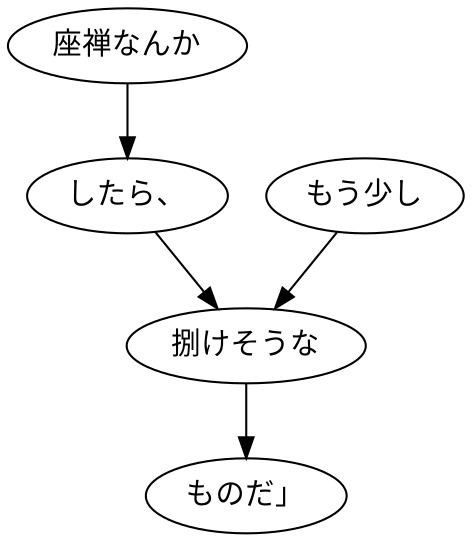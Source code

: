 digraph graph7671 {
	node0 [label="座禅なんか"];
	node1 [label="したら、"];
	node2 [label="もう少し"];
	node3 [label="捌けそうな"];
	node4 [label="ものだ」"];
	node0 -> node1;
	node1 -> node3;
	node2 -> node3;
	node3 -> node4;
}
